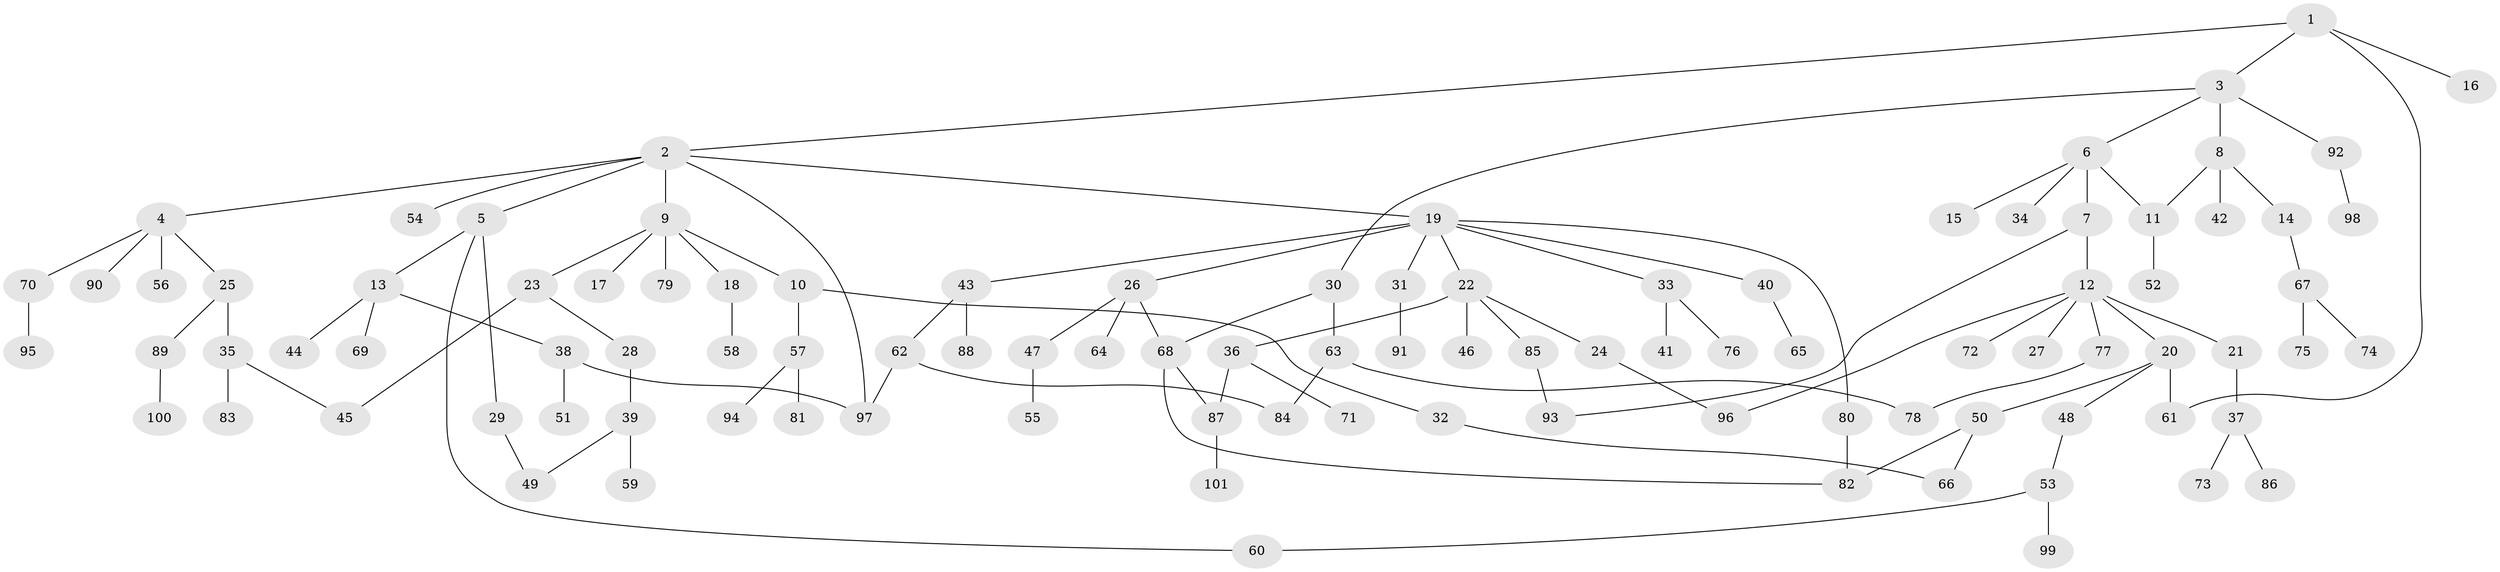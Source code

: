 // coarse degree distribution, {5: 0.058823529411764705, 3: 0.2549019607843137, 2: 0.3137254901960784, 8: 0.0196078431372549, 4: 0.09803921568627451, 6: 0.0196078431372549, 1: 0.23529411764705882}
// Generated by graph-tools (version 1.1) at 2025/36/03/04/25 23:36:06]
// undirected, 101 vertices, 116 edges
graph export_dot {
  node [color=gray90,style=filled];
  1;
  2;
  3;
  4;
  5;
  6;
  7;
  8;
  9;
  10;
  11;
  12;
  13;
  14;
  15;
  16;
  17;
  18;
  19;
  20;
  21;
  22;
  23;
  24;
  25;
  26;
  27;
  28;
  29;
  30;
  31;
  32;
  33;
  34;
  35;
  36;
  37;
  38;
  39;
  40;
  41;
  42;
  43;
  44;
  45;
  46;
  47;
  48;
  49;
  50;
  51;
  52;
  53;
  54;
  55;
  56;
  57;
  58;
  59;
  60;
  61;
  62;
  63;
  64;
  65;
  66;
  67;
  68;
  69;
  70;
  71;
  72;
  73;
  74;
  75;
  76;
  77;
  78;
  79;
  80;
  81;
  82;
  83;
  84;
  85;
  86;
  87;
  88;
  89;
  90;
  91;
  92;
  93;
  94;
  95;
  96;
  97;
  98;
  99;
  100;
  101;
  1 -- 2;
  1 -- 3;
  1 -- 16;
  1 -- 61;
  2 -- 4;
  2 -- 5;
  2 -- 9;
  2 -- 19;
  2 -- 54;
  2 -- 97;
  3 -- 6;
  3 -- 8;
  3 -- 30;
  3 -- 92;
  4 -- 25;
  4 -- 56;
  4 -- 70;
  4 -- 90;
  5 -- 13;
  5 -- 29;
  5 -- 60;
  6 -- 7;
  6 -- 11;
  6 -- 15;
  6 -- 34;
  7 -- 12;
  7 -- 93;
  8 -- 14;
  8 -- 42;
  8 -- 11;
  9 -- 10;
  9 -- 17;
  9 -- 18;
  9 -- 23;
  9 -- 79;
  10 -- 32;
  10 -- 57;
  11 -- 52;
  12 -- 20;
  12 -- 21;
  12 -- 27;
  12 -- 72;
  12 -- 77;
  12 -- 96;
  13 -- 38;
  13 -- 44;
  13 -- 69;
  14 -- 67;
  18 -- 58;
  19 -- 22;
  19 -- 26;
  19 -- 31;
  19 -- 33;
  19 -- 40;
  19 -- 43;
  19 -- 80;
  20 -- 48;
  20 -- 50;
  20 -- 61;
  21 -- 37;
  22 -- 24;
  22 -- 36;
  22 -- 46;
  22 -- 85;
  23 -- 28;
  23 -- 45;
  24 -- 96;
  25 -- 35;
  25 -- 89;
  26 -- 47;
  26 -- 64;
  26 -- 68;
  28 -- 39;
  29 -- 49;
  30 -- 63;
  30 -- 68;
  31 -- 91;
  32 -- 66;
  33 -- 41;
  33 -- 76;
  35 -- 83;
  35 -- 45;
  36 -- 71;
  36 -- 87;
  37 -- 73;
  37 -- 86;
  38 -- 51;
  38 -- 97;
  39 -- 49;
  39 -- 59;
  40 -- 65;
  43 -- 62;
  43 -- 88;
  47 -- 55;
  48 -- 53;
  50 -- 82;
  50 -- 66;
  53 -- 99;
  53 -- 60;
  57 -- 81;
  57 -- 94;
  62 -- 84;
  62 -- 97;
  63 -- 78;
  63 -- 84;
  67 -- 74;
  67 -- 75;
  68 -- 82;
  68 -- 87;
  70 -- 95;
  77 -- 78;
  80 -- 82;
  85 -- 93;
  87 -- 101;
  89 -- 100;
  92 -- 98;
}
